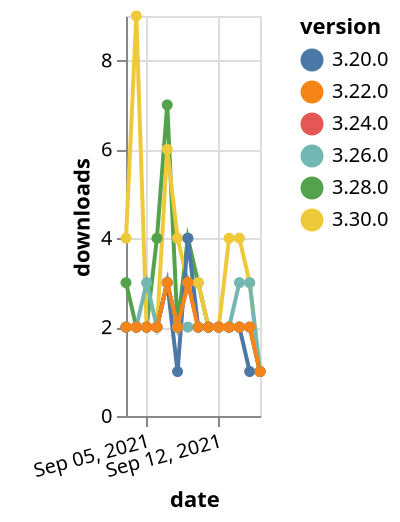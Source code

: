 {"$schema": "https://vega.github.io/schema/vega-lite/v5.json", "description": "A simple bar chart with embedded data.", "data": {"values": [{"date": "2021-09-03", "total": 862, "delta": 3, "version": "3.28.0"}, {"date": "2021-09-04", "total": 864, "delta": 2, "version": "3.28.0"}, {"date": "2021-09-05", "total": 866, "delta": 2, "version": "3.28.0"}, {"date": "2021-09-06", "total": 870, "delta": 4, "version": "3.28.0"}, {"date": "2021-09-07", "total": 877, "delta": 7, "version": "3.28.0"}, {"date": "2021-09-08", "total": 879, "delta": 2, "version": "3.28.0"}, {"date": "2021-09-09", "total": 883, "delta": 4, "version": "3.28.0"}, {"date": "2021-09-10", "total": 886, "delta": 3, "version": "3.28.0"}, {"date": "2021-09-11", "total": 888, "delta": 2, "version": "3.28.0"}, {"date": "2021-09-12", "total": 890, "delta": 2, "version": "3.28.0"}, {"date": "2021-09-13", "total": 892, "delta": 2, "version": "3.28.0"}, {"date": "2021-09-14", "total": 894, "delta": 2, "version": "3.28.0"}, {"date": "2021-09-15", "total": 896, "delta": 2, "version": "3.28.0"}, {"date": "2021-09-16", "total": 897, "delta": 1, "version": "3.28.0"}, {"date": "2021-09-03", "total": 250, "delta": 4, "version": "3.30.0"}, {"date": "2021-09-04", "total": 259, "delta": 9, "version": "3.30.0"}, {"date": "2021-09-05", "total": 261, "delta": 2, "version": "3.30.0"}, {"date": "2021-09-06", "total": 263, "delta": 2, "version": "3.30.0"}, {"date": "2021-09-07", "total": 269, "delta": 6, "version": "3.30.0"}, {"date": "2021-09-08", "total": 273, "delta": 4, "version": "3.30.0"}, {"date": "2021-09-09", "total": 276, "delta": 3, "version": "3.30.0"}, {"date": "2021-09-10", "total": 279, "delta": 3, "version": "3.30.0"}, {"date": "2021-09-11", "total": 281, "delta": 2, "version": "3.30.0"}, {"date": "2021-09-12", "total": 283, "delta": 2, "version": "3.30.0"}, {"date": "2021-09-13", "total": 287, "delta": 4, "version": "3.30.0"}, {"date": "2021-09-14", "total": 291, "delta": 4, "version": "3.30.0"}, {"date": "2021-09-15", "total": 294, "delta": 3, "version": "3.30.0"}, {"date": "2021-09-16", "total": 295, "delta": 1, "version": "3.30.0"}, {"date": "2021-09-03", "total": 1568, "delta": 2, "version": "3.24.0"}, {"date": "2021-09-04", "total": 1570, "delta": 2, "version": "3.24.0"}, {"date": "2021-09-05", "total": 1572, "delta": 2, "version": "3.24.0"}, {"date": "2021-09-06", "total": 1574, "delta": 2, "version": "3.24.0"}, {"date": "2021-09-07", "total": 1577, "delta": 3, "version": "3.24.0"}, {"date": "2021-09-08", "total": 1579, "delta": 2, "version": "3.24.0"}, {"date": "2021-09-09", "total": 1582, "delta": 3, "version": "3.24.0"}, {"date": "2021-09-10", "total": 1584, "delta": 2, "version": "3.24.0"}, {"date": "2021-09-11", "total": 1586, "delta": 2, "version": "3.24.0"}, {"date": "2021-09-12", "total": 1588, "delta": 2, "version": "3.24.0"}, {"date": "2021-09-13", "total": 1590, "delta": 2, "version": "3.24.0"}, {"date": "2021-09-14", "total": 1592, "delta": 2, "version": "3.24.0"}, {"date": "2021-09-15", "total": 1594, "delta": 2, "version": "3.24.0"}, {"date": "2021-09-16", "total": 1595, "delta": 1, "version": "3.24.0"}, {"date": "2021-09-03", "total": 1027, "delta": 2, "version": "3.26.0"}, {"date": "2021-09-04", "total": 1029, "delta": 2, "version": "3.26.0"}, {"date": "2021-09-05", "total": 1032, "delta": 3, "version": "3.26.0"}, {"date": "2021-09-06", "total": 1034, "delta": 2, "version": "3.26.0"}, {"date": "2021-09-07", "total": 1037, "delta": 3, "version": "3.26.0"}, {"date": "2021-09-08", "total": 1039, "delta": 2, "version": "3.26.0"}, {"date": "2021-09-09", "total": 1041, "delta": 2, "version": "3.26.0"}, {"date": "2021-09-10", "total": 1043, "delta": 2, "version": "3.26.0"}, {"date": "2021-09-11", "total": 1045, "delta": 2, "version": "3.26.0"}, {"date": "2021-09-12", "total": 1047, "delta": 2, "version": "3.26.0"}, {"date": "2021-09-13", "total": 1049, "delta": 2, "version": "3.26.0"}, {"date": "2021-09-14", "total": 1052, "delta": 3, "version": "3.26.0"}, {"date": "2021-09-15", "total": 1055, "delta": 3, "version": "3.26.0"}, {"date": "2021-09-16", "total": 1056, "delta": 1, "version": "3.26.0"}, {"date": "2021-09-03", "total": 2138, "delta": 2, "version": "3.20.0"}, {"date": "2021-09-04", "total": 2140, "delta": 2, "version": "3.20.0"}, {"date": "2021-09-05", "total": 2142, "delta": 2, "version": "3.20.0"}, {"date": "2021-09-06", "total": 2144, "delta": 2, "version": "3.20.0"}, {"date": "2021-09-07", "total": 2147, "delta": 3, "version": "3.20.0"}, {"date": "2021-09-08", "total": 2148, "delta": 1, "version": "3.20.0"}, {"date": "2021-09-09", "total": 2152, "delta": 4, "version": "3.20.0"}, {"date": "2021-09-10", "total": 2154, "delta": 2, "version": "3.20.0"}, {"date": "2021-09-11", "total": 2156, "delta": 2, "version": "3.20.0"}, {"date": "2021-09-12", "total": 2158, "delta": 2, "version": "3.20.0"}, {"date": "2021-09-13", "total": 2160, "delta": 2, "version": "3.20.0"}, {"date": "2021-09-14", "total": 2162, "delta": 2, "version": "3.20.0"}, {"date": "2021-09-15", "total": 2163, "delta": 1, "version": "3.20.0"}, {"date": "2021-09-16", "total": 2164, "delta": 1, "version": "3.20.0"}, {"date": "2021-09-03", "total": 1703, "delta": 2, "version": "3.22.0"}, {"date": "2021-09-04", "total": 1705, "delta": 2, "version": "3.22.0"}, {"date": "2021-09-05", "total": 1707, "delta": 2, "version": "3.22.0"}, {"date": "2021-09-06", "total": 1709, "delta": 2, "version": "3.22.0"}, {"date": "2021-09-07", "total": 1712, "delta": 3, "version": "3.22.0"}, {"date": "2021-09-08", "total": 1714, "delta": 2, "version": "3.22.0"}, {"date": "2021-09-09", "total": 1717, "delta": 3, "version": "3.22.0"}, {"date": "2021-09-10", "total": 1719, "delta": 2, "version": "3.22.0"}, {"date": "2021-09-11", "total": 1721, "delta": 2, "version": "3.22.0"}, {"date": "2021-09-12", "total": 1723, "delta": 2, "version": "3.22.0"}, {"date": "2021-09-13", "total": 1725, "delta": 2, "version": "3.22.0"}, {"date": "2021-09-14", "total": 1727, "delta": 2, "version": "3.22.0"}, {"date": "2021-09-15", "total": 1729, "delta": 2, "version": "3.22.0"}, {"date": "2021-09-16", "total": 1730, "delta": 1, "version": "3.22.0"}]}, "width": "container", "mark": {"type": "line", "point": {"filled": true}}, "encoding": {"x": {"field": "date", "type": "temporal", "timeUnit": "yearmonthdate", "title": "date", "axis": {"labelAngle": -15}}, "y": {"field": "delta", "type": "quantitative", "title": "downloads"}, "color": {"field": "version", "type": "nominal"}, "tooltip": {"field": "delta"}}}